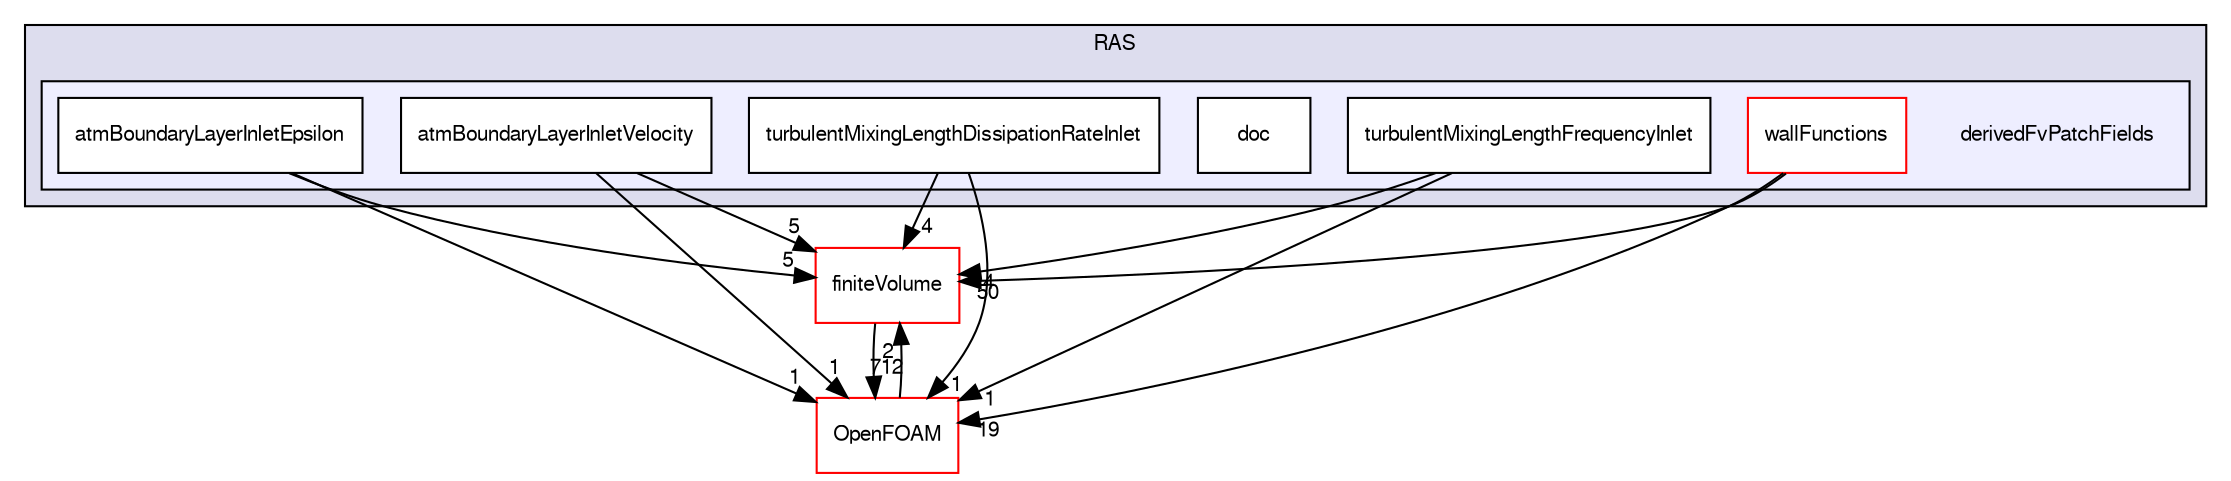 digraph "src/TurbulenceModels/turbulenceModels/RAS/derivedFvPatchFields" {
  bgcolor=transparent;
  compound=true
  node [ fontsize="10", fontname="FreeSans"];
  edge [ labelfontsize="10", labelfontname="FreeSans"];
  subgraph clusterdir_adfb94148fb30832cafb0debb79458ba {
    graph [ bgcolor="#ddddee", pencolor="black", label="RAS" fontname="FreeSans", fontsize="10", URL="dir_adfb94148fb30832cafb0debb79458ba.html"]
  subgraph clusterdir_22069f5775fb39fd683a4fab70e8b0be {
    graph [ bgcolor="#eeeeff", pencolor="black", label="" URL="dir_22069f5775fb39fd683a4fab70e8b0be.html"];
    dir_22069f5775fb39fd683a4fab70e8b0be [shape=plaintext label="derivedFvPatchFields"];
    dir_c31aca52985703ed02e59131b0066b08 [shape=box label="atmBoundaryLayerInletEpsilon" color="black" fillcolor="white" style="filled" URL="dir_c31aca52985703ed02e59131b0066b08.html"];
    dir_50d6216a0112904ae371e5552b180277 [shape=box label="atmBoundaryLayerInletVelocity" color="black" fillcolor="white" style="filled" URL="dir_50d6216a0112904ae371e5552b180277.html"];
    dir_f87df0c50032661245c3c42ef039e5e8 [shape=box label="doc" color="black" fillcolor="white" style="filled" URL="dir_f87df0c50032661245c3c42ef039e5e8.html"];
    dir_a93598cd4c777fdffb5d60299306f011 [shape=box label="turbulentMixingLengthDissipationRateInlet" color="black" fillcolor="white" style="filled" URL="dir_a93598cd4c777fdffb5d60299306f011.html"];
    dir_5e8db13e983c22af8278301a2f237435 [shape=box label="turbulentMixingLengthFrequencyInlet" color="black" fillcolor="white" style="filled" URL="dir_5e8db13e983c22af8278301a2f237435.html"];
    dir_105e12b7eee7a5adb746985125ad25e1 [shape=box label="wallFunctions" color="red" fillcolor="white" style="filled" URL="dir_105e12b7eee7a5adb746985125ad25e1.html"];
  }
  }
  dir_9bd15774b555cf7259a6fa18f99fe99b [shape=box label="finiteVolume" color="red" URL="dir_9bd15774b555cf7259a6fa18f99fe99b.html"];
  dir_c5473ff19b20e6ec4dfe5c310b3778a8 [shape=box label="OpenFOAM" color="red" URL="dir_c5473ff19b20e6ec4dfe5c310b3778a8.html"];
  dir_9bd15774b555cf7259a6fa18f99fe99b->dir_c5473ff19b20e6ec4dfe5c310b3778a8 [headlabel="712", labeldistance=1.5 headhref="dir_000749_001732.html"];
  dir_c31aca52985703ed02e59131b0066b08->dir_9bd15774b555cf7259a6fa18f99fe99b [headlabel="5", labeldistance=1.5 headhref="dir_002981_000749.html"];
  dir_c31aca52985703ed02e59131b0066b08->dir_c5473ff19b20e6ec4dfe5c310b3778a8 [headlabel="1", labeldistance=1.5 headhref="dir_002981_001732.html"];
  dir_105e12b7eee7a5adb746985125ad25e1->dir_9bd15774b555cf7259a6fa18f99fe99b [headlabel="50", labeldistance=1.5 headhref="dir_002885_000749.html"];
  dir_105e12b7eee7a5adb746985125ad25e1->dir_c5473ff19b20e6ec4dfe5c310b3778a8 [headlabel="19", labeldistance=1.5 headhref="dir_002885_001732.html"];
  dir_c5473ff19b20e6ec4dfe5c310b3778a8->dir_9bd15774b555cf7259a6fa18f99fe99b [headlabel="2", labeldistance=1.5 headhref="dir_001732_000749.html"];
  dir_a93598cd4c777fdffb5d60299306f011->dir_9bd15774b555cf7259a6fa18f99fe99b [headlabel="4", labeldistance=1.5 headhref="dir_002870_000749.html"];
  dir_a93598cd4c777fdffb5d60299306f011->dir_c5473ff19b20e6ec4dfe5c310b3778a8 [headlabel="1", labeldistance=1.5 headhref="dir_002870_001732.html"];
  dir_5e8db13e983c22af8278301a2f237435->dir_9bd15774b555cf7259a6fa18f99fe99b [headlabel="4", labeldistance=1.5 headhref="dir_002873_000749.html"];
  dir_5e8db13e983c22af8278301a2f237435->dir_c5473ff19b20e6ec4dfe5c310b3778a8 [headlabel="1", labeldistance=1.5 headhref="dir_002873_001732.html"];
  dir_50d6216a0112904ae371e5552b180277->dir_9bd15774b555cf7259a6fa18f99fe99b [headlabel="5", labeldistance=1.5 headhref="dir_002984_000749.html"];
  dir_50d6216a0112904ae371e5552b180277->dir_c5473ff19b20e6ec4dfe5c310b3778a8 [headlabel="1", labeldistance=1.5 headhref="dir_002984_001732.html"];
}
